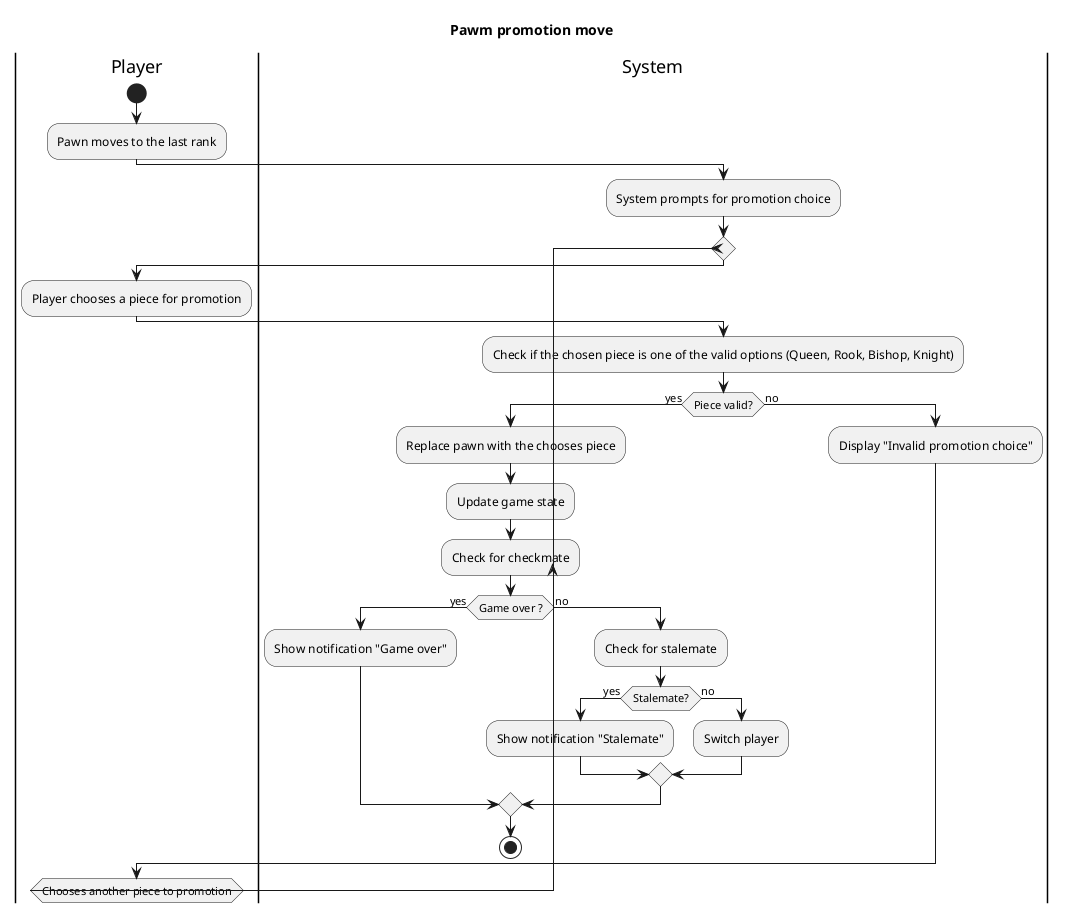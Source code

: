 @startuml pawnPromotion
title "Pawm promotion move"
|Player|
start
:Pawn moves to the last rank;

|System|
:System prompts for promotion choice;

repeat
    |Player|
    :Player chooses a piece for promotion;

    |System|
    :Check if the chosen piece is one of the valid options (Queen, Rook, Bishop, Knight);

    if (Piece valid?) then (yes)
        :Replace pawn with the chooses piece;
        :Update game state;

        :Check for checkmate;
        if (Game over ?) then (yes)
            :Show notification "Game over";
        else (no)
            :Check for stalemate;
            if (Stalemate?) then (yes)
                :Show notification "Stalemate";
            else (no)
                :Switch player;
            endif
        endif
        stop
    else (no)
        :Display "Invalid promotion choice";
    endif
    |Player|
repeat while (Chooses another piece to promotion)



@enduml
